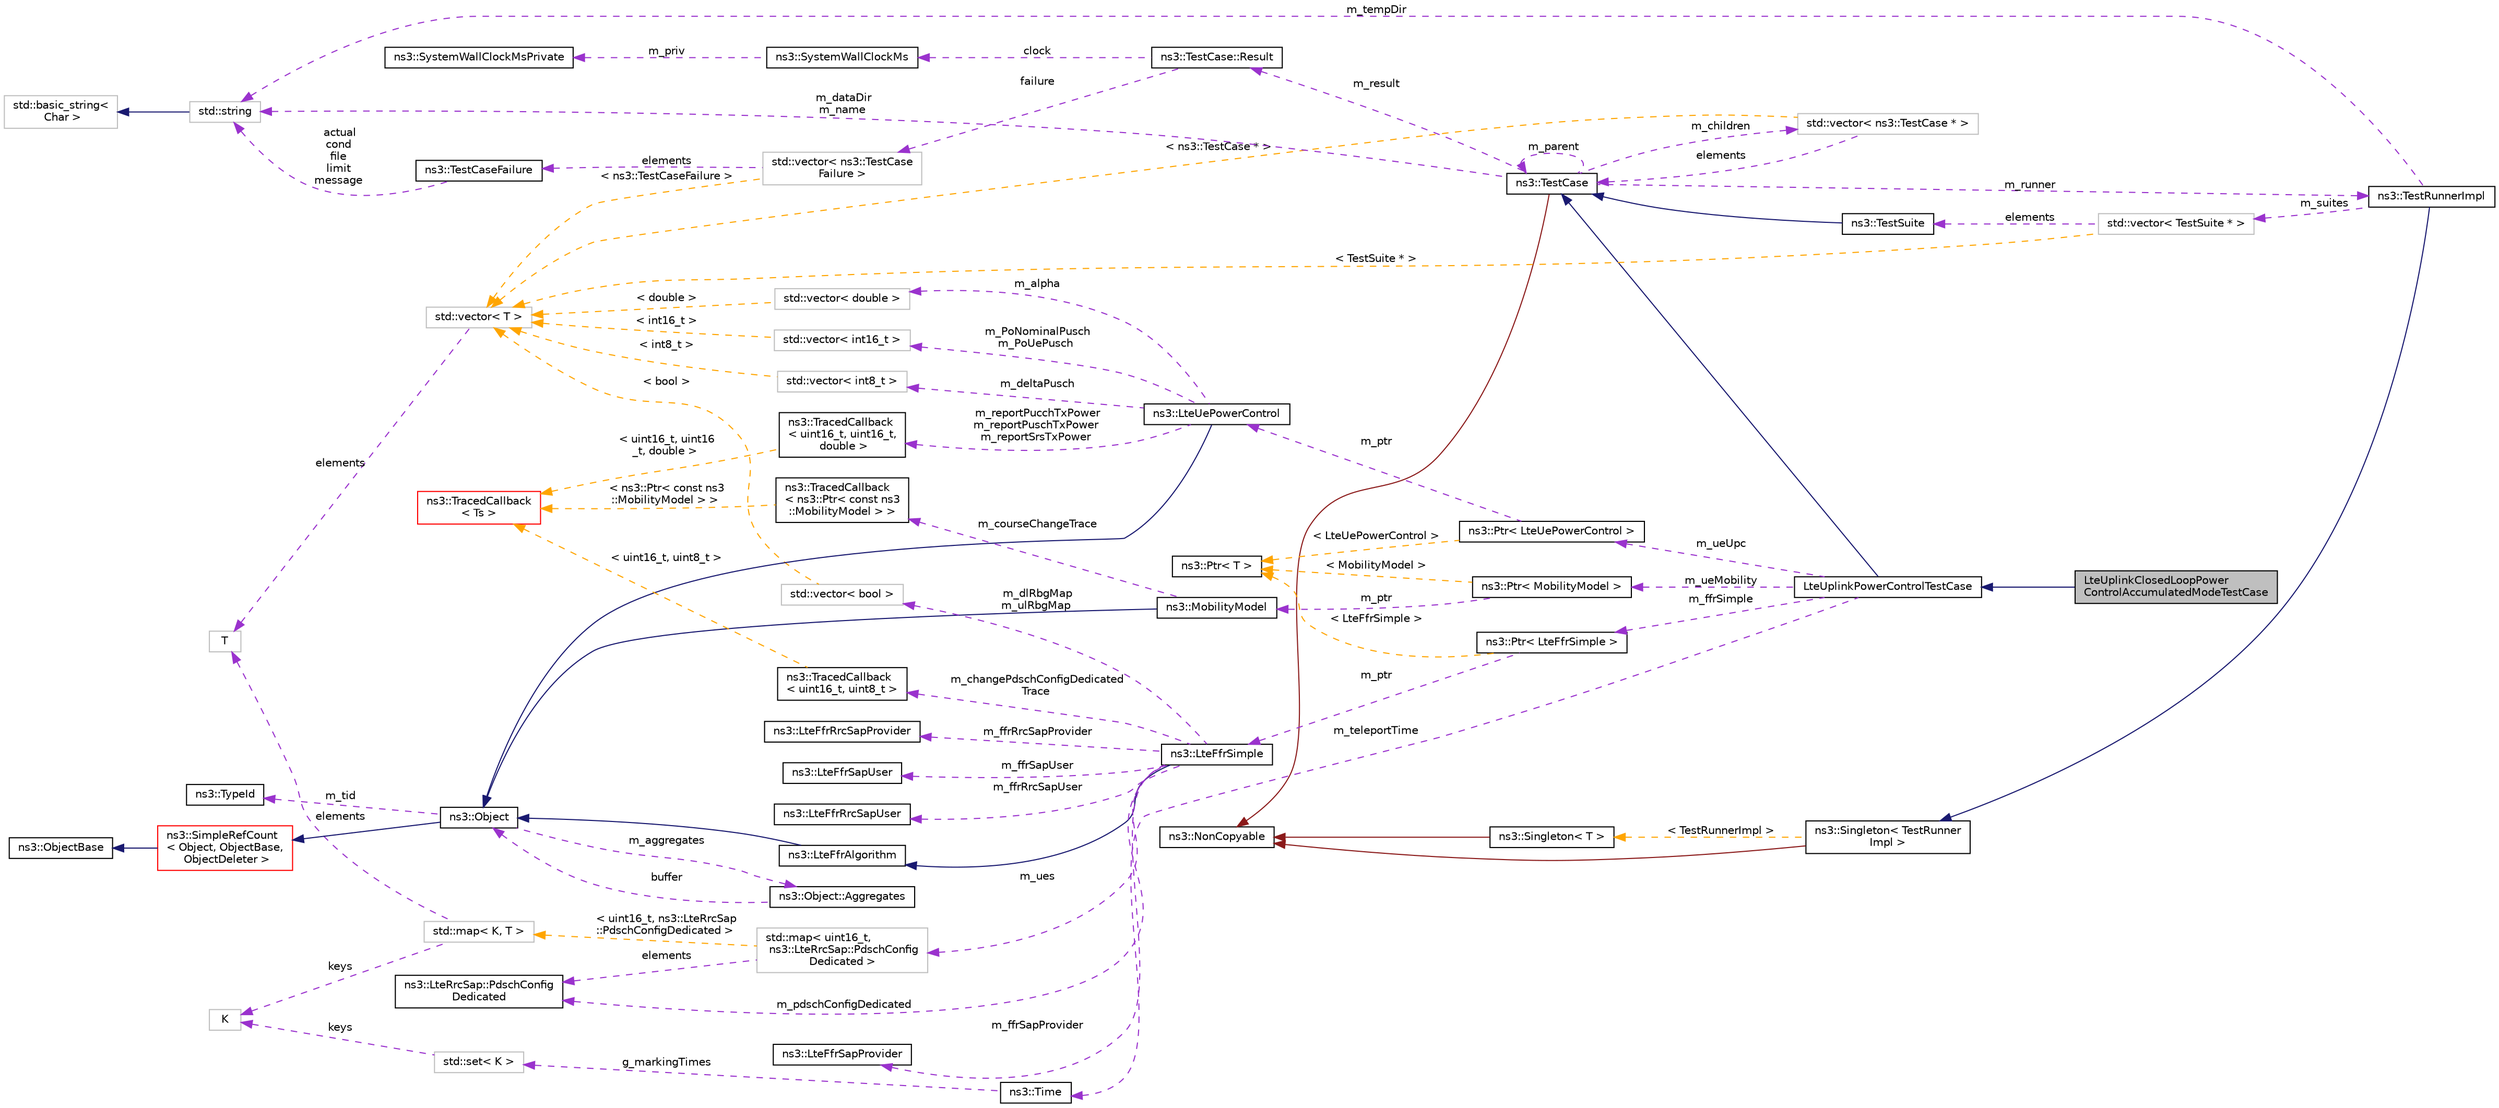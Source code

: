 digraph "LteUplinkClosedLoopPowerControlAccumulatedModeTestCase"
{
 // LATEX_PDF_SIZE
  edge [fontname="Helvetica",fontsize="10",labelfontname="Helvetica",labelfontsize="10"];
  node [fontname="Helvetica",fontsize="10",shape=record];
  rankdir="LR";
  Node1 [label="LteUplinkClosedLoopPower\lControlAccumulatedModeTestCase",height=0.2,width=0.4,color="black", fillcolor="grey75", style="filled", fontcolor="black",tooltip="Lte Uplink Closed Loop Power Control Accumulated Mode Test Case."];
  Node2 -> Node1 [dir="back",color="midnightblue",fontsize="10",style="solid",fontname="Helvetica"];
  Node2 [label="LteUplinkPowerControlTestCase",height=0.2,width=0.4,color="black", fillcolor="white", style="filled",URL="$class_lte_uplink_power_control_test_case.html",tooltip="Lte Uplink Power Control Test Case."];
  Node3 -> Node2 [dir="back",color="midnightblue",fontsize="10",style="solid",fontname="Helvetica"];
  Node3 [label="ns3::TestCase",height=0.2,width=0.4,color="black", fillcolor="white", style="filled",URL="$classns3_1_1_test_case.html",tooltip="encapsulates test code"];
  Node4 -> Node3 [dir="back",color="firebrick4",fontsize="10",style="solid",fontname="Helvetica"];
  Node4 [label="ns3::NonCopyable",height=0.2,width=0.4,color="black", fillcolor="white", style="filled",URL="$classns3_1_1_non_copyable.html",tooltip="A base class for (non-Singleton) objects which shouldn't be copied."];
  Node5 -> Node3 [dir="back",color="darkorchid3",fontsize="10",style="dashed",label=" m_children" ,fontname="Helvetica"];
  Node5 [label="std::vector\< ns3::TestCase * \>",height=0.2,width=0.4,color="grey75", fillcolor="white", style="filled",tooltip=" "];
  Node3 -> Node5 [dir="back",color="darkorchid3",fontsize="10",style="dashed",label=" elements" ,fontname="Helvetica"];
  Node6 -> Node5 [dir="back",color="orange",fontsize="10",style="dashed",label=" \< ns3::TestCase * \>" ,fontname="Helvetica"];
  Node6 [label="std::vector\< T \>",height=0.2,width=0.4,color="grey75", fillcolor="white", style="filled",tooltip=" "];
  Node7 -> Node6 [dir="back",color="darkorchid3",fontsize="10",style="dashed",label=" elements" ,fontname="Helvetica"];
  Node7 [label="T",height=0.2,width=0.4,color="grey75", fillcolor="white", style="filled",tooltip=" "];
  Node8 -> Node3 [dir="back",color="darkorchid3",fontsize="10",style="dashed",label=" m_dataDir\nm_name" ,fontname="Helvetica"];
  Node8 [label="std::string",height=0.2,width=0.4,color="grey75", fillcolor="white", style="filled",tooltip=" "];
  Node9 -> Node8 [dir="back",color="midnightblue",fontsize="10",style="solid",fontname="Helvetica"];
  Node9 [label="std::basic_string\<\l Char \>",height=0.2,width=0.4,color="grey75", fillcolor="white", style="filled",tooltip=" "];
  Node10 -> Node3 [dir="back",color="darkorchid3",fontsize="10",style="dashed",label=" m_runner" ,fontname="Helvetica"];
  Node10 [label="ns3::TestRunnerImpl",height=0.2,width=0.4,color="black", fillcolor="white", style="filled",URL="$classns3_1_1_test_runner_impl.html",tooltip="Container for all tests."];
  Node11 -> Node10 [dir="back",color="midnightblue",fontsize="10",style="solid",fontname="Helvetica"];
  Node11 [label="ns3::Singleton\< TestRunner\lImpl \>",height=0.2,width=0.4,color="black", fillcolor="white", style="filled",URL="$classns3_1_1_singleton.html",tooltip=" "];
  Node4 -> Node11 [dir="back",color="firebrick4",fontsize="10",style="solid",fontname="Helvetica"];
  Node12 -> Node11 [dir="back",color="orange",fontsize="10",style="dashed",label=" \< TestRunnerImpl \>" ,fontname="Helvetica"];
  Node12 [label="ns3::Singleton\< T \>",height=0.2,width=0.4,color="black", fillcolor="white", style="filled",URL="$classns3_1_1_singleton.html",tooltip="A template singleton."];
  Node4 -> Node12 [dir="back",color="firebrick4",fontsize="10",style="solid",fontname="Helvetica"];
  Node13 -> Node10 [dir="back",color="darkorchid3",fontsize="10",style="dashed",label=" m_suites" ,fontname="Helvetica"];
  Node13 [label="std::vector\< TestSuite * \>",height=0.2,width=0.4,color="grey75", fillcolor="white", style="filled",tooltip=" "];
  Node14 -> Node13 [dir="back",color="darkorchid3",fontsize="10",style="dashed",label=" elements" ,fontname="Helvetica"];
  Node14 [label="ns3::TestSuite",height=0.2,width=0.4,color="black", fillcolor="white", style="filled",URL="$classns3_1_1_test_suite.html",tooltip="A suite of tests to run."];
  Node3 -> Node14 [dir="back",color="midnightblue",fontsize="10",style="solid",fontname="Helvetica"];
  Node6 -> Node13 [dir="back",color="orange",fontsize="10",style="dashed",label=" \< TestSuite * \>" ,fontname="Helvetica"];
  Node8 -> Node10 [dir="back",color="darkorchid3",fontsize="10",style="dashed",label=" m_tempDir" ,fontname="Helvetica"];
  Node3 -> Node3 [dir="back",color="darkorchid3",fontsize="10",style="dashed",label=" m_parent" ,fontname="Helvetica"];
  Node15 -> Node3 [dir="back",color="darkorchid3",fontsize="10",style="dashed",label=" m_result" ,fontname="Helvetica"];
  Node15 [label="ns3::TestCase::Result",height=0.2,width=0.4,color="black", fillcolor="white", style="filled",URL="$structns3_1_1_test_case_1_1_result.html",tooltip="Container for results from a TestCase."];
  Node16 -> Node15 [dir="back",color="darkorchid3",fontsize="10",style="dashed",label=" failure" ,fontname="Helvetica"];
  Node16 [label="std::vector\< ns3::TestCase\lFailure \>",height=0.2,width=0.4,color="grey75", fillcolor="white", style="filled",tooltip=" "];
  Node17 -> Node16 [dir="back",color="darkorchid3",fontsize="10",style="dashed",label=" elements" ,fontname="Helvetica"];
  Node17 [label="ns3::TestCaseFailure",height=0.2,width=0.4,color="black", fillcolor="white", style="filled",URL="$structns3_1_1_test_case_failure.html",tooltip="Container for details of a test failure."];
  Node8 -> Node17 [dir="back",color="darkorchid3",fontsize="10",style="dashed",label=" actual\ncond\nfile\nlimit\nmessage" ,fontname="Helvetica"];
  Node6 -> Node16 [dir="back",color="orange",fontsize="10",style="dashed",label=" \< ns3::TestCaseFailure \>" ,fontname="Helvetica"];
  Node18 -> Node15 [dir="back",color="darkorchid3",fontsize="10",style="dashed",label=" clock" ,fontname="Helvetica"];
  Node18 [label="ns3::SystemWallClockMs",height=0.2,width=0.4,color="black", fillcolor="white", style="filled",URL="$classns3_1_1_system_wall_clock_ms.html",tooltip="Measure elapsed wall clock time in milliseconds."];
  Node19 -> Node18 [dir="back",color="darkorchid3",fontsize="10",style="dashed",label=" m_priv" ,fontname="Helvetica"];
  Node19 [label="ns3::SystemWallClockMsPrivate",height=0.2,width=0.4,color="black", fillcolor="white", style="filled",URL="$classns3_1_1_system_wall_clock_ms_private.html",tooltip="System-dependent implementation for SystemWallClockMs."];
  Node20 -> Node2 [dir="back",color="darkorchid3",fontsize="10",style="dashed",label=" m_ueUpc" ,fontname="Helvetica"];
  Node20 [label="ns3::Ptr\< LteUePowerControl \>",height=0.2,width=0.4,color="black", fillcolor="white", style="filled",URL="$classns3_1_1_ptr.html",tooltip=" "];
  Node21 -> Node20 [dir="back",color="darkorchid3",fontsize="10",style="dashed",label=" m_ptr" ,fontname="Helvetica"];
  Node21 [label="ns3::LteUePowerControl",height=0.2,width=0.4,color="black", fillcolor="white", style="filled",URL="$classns3_1_1_lte_ue_power_control.html",tooltip="This class realizes Uplink Power Control functionality."];
  Node22 -> Node21 [dir="back",color="midnightblue",fontsize="10",style="solid",fontname="Helvetica"];
  Node22 [label="ns3::Object",height=0.2,width=0.4,color="black", fillcolor="white", style="filled",URL="$classns3_1_1_object.html",tooltip="A base class which provides memory management and object aggregation."];
  Node23 -> Node22 [dir="back",color="midnightblue",fontsize="10",style="solid",fontname="Helvetica"];
  Node23 [label="ns3::SimpleRefCount\l\< Object, ObjectBase,\l ObjectDeleter \>",height=0.2,width=0.4,color="red", fillcolor="white", style="filled",URL="$classns3_1_1_simple_ref_count.html",tooltip=" "];
  Node24 -> Node23 [dir="back",color="midnightblue",fontsize="10",style="solid",fontname="Helvetica"];
  Node24 [label="ns3::ObjectBase",height=0.2,width=0.4,color="black", fillcolor="white", style="filled",URL="$classns3_1_1_object_base.html",tooltip="Anchor the ns-3 type and attribute system."];
  Node27 -> Node22 [dir="back",color="darkorchid3",fontsize="10",style="dashed",label=" m_tid" ,fontname="Helvetica"];
  Node27 [label="ns3::TypeId",height=0.2,width=0.4,color="black", fillcolor="white", style="filled",URL="$classns3_1_1_type_id.html",tooltip="a unique identifier for an interface."];
  Node28 -> Node22 [dir="back",color="darkorchid3",fontsize="10",style="dashed",label=" m_aggregates" ,fontname="Helvetica"];
  Node28 [label="ns3::Object::Aggregates",height=0.2,width=0.4,color="black", fillcolor="white", style="filled",URL="$structns3_1_1_object_1_1_aggregates.html",tooltip="The list of Objects aggregated to this one."];
  Node22 -> Node28 [dir="back",color="darkorchid3",fontsize="10",style="dashed",label=" buffer" ,fontname="Helvetica"];
  Node29 -> Node21 [dir="back",color="darkorchid3",fontsize="10",style="dashed",label=" m_reportPucchTxPower\nm_reportPuschTxPower\nm_reportSrsTxPower" ,fontname="Helvetica"];
  Node29 [label="ns3::TracedCallback\l\< uint16_t, uint16_t,\l double \>",height=0.2,width=0.4,color="black", fillcolor="white", style="filled",URL="$classns3_1_1_traced_callback.html",tooltip=" "];
  Node30 -> Node29 [dir="back",color="orange",fontsize="10",style="dashed",label=" \< uint16_t, uint16\l_t, double \>" ,fontname="Helvetica"];
  Node30 [label="ns3::TracedCallback\l\< Ts \>",height=0.2,width=0.4,color="red", fillcolor="white", style="filled",URL="$classns3_1_1_traced_callback.html",tooltip="Forward calls to a chain of Callback."];
  Node40 -> Node21 [dir="back",color="darkorchid3",fontsize="10",style="dashed",label=" m_deltaPusch" ,fontname="Helvetica"];
  Node40 [label="std::vector\< int8_t \>",height=0.2,width=0.4,color="grey75", fillcolor="white", style="filled",tooltip=" "];
  Node6 -> Node40 [dir="back",color="orange",fontsize="10",style="dashed",label=" \< int8_t \>" ,fontname="Helvetica"];
  Node41 -> Node21 [dir="back",color="darkorchid3",fontsize="10",style="dashed",label=" m_PoNominalPusch\nm_PoUePusch" ,fontname="Helvetica"];
  Node41 [label="std::vector\< int16_t \>",height=0.2,width=0.4,color="grey75", fillcolor="white", style="filled",tooltip=" "];
  Node6 -> Node41 [dir="back",color="orange",fontsize="10",style="dashed",label=" \< int16_t \>" ,fontname="Helvetica"];
  Node42 -> Node21 [dir="back",color="darkorchid3",fontsize="10",style="dashed",label=" m_alpha" ,fontname="Helvetica"];
  Node42 [label="std::vector\< double \>",height=0.2,width=0.4,color="grey75", fillcolor="white", style="filled",tooltip=" "];
  Node6 -> Node42 [dir="back",color="orange",fontsize="10",style="dashed",label=" \< double \>" ,fontname="Helvetica"];
  Node37 -> Node20 [dir="back",color="orange",fontsize="10",style="dashed",label=" \< LteUePowerControl \>" ,fontname="Helvetica"];
  Node37 [label="ns3::Ptr\< T \>",height=0.2,width=0.4,color="black", fillcolor="white", style="filled",URL="$classns3_1_1_ptr.html",tooltip="Smart pointer class similar to boost::intrusive_ptr."];
  Node43 -> Node2 [dir="back",color="darkorchid3",fontsize="10",style="dashed",label=" m_ffrSimple" ,fontname="Helvetica"];
  Node43 [label="ns3::Ptr\< LteFfrSimple \>",height=0.2,width=0.4,color="black", fillcolor="white", style="filled",URL="$classns3_1_1_ptr.html",tooltip=" "];
  Node44 -> Node43 [dir="back",color="darkorchid3",fontsize="10",style="dashed",label=" m_ptr" ,fontname="Helvetica"];
  Node44 [label="ns3::LteFfrSimple",height=0.2,width=0.4,color="black", fillcolor="white", style="filled",URL="$classns3_1_1_lte_ffr_simple.html",tooltip="Simple Frequency Reuse algorithm implementation which uses only 1 sub-band."];
  Node45 -> Node44 [dir="back",color="midnightblue",fontsize="10",style="solid",fontname="Helvetica"];
  Node45 [label="ns3::LteFfrAlgorithm",height=0.2,width=0.4,color="black", fillcolor="white", style="filled",URL="$classns3_1_1_lte_ffr_algorithm.html",tooltip="The abstract base class of a Frequency Reuse algorithm."];
  Node22 -> Node45 [dir="back",color="midnightblue",fontsize="10",style="solid",fontname="Helvetica"];
  Node46 -> Node44 [dir="back",color="darkorchid3",fontsize="10",style="dashed",label=" m_ffrSapUser" ,fontname="Helvetica"];
  Node46 [label="ns3::LteFfrSapUser",height=0.2,width=0.4,color="black", fillcolor="white", style="filled",URL="$classns3_1_1_lte_ffr_sap_user.html",tooltip="Service Access Point (SAP) offered by the eNodeB RRC instance to the Frequency Reuse algorithm instan..."];
  Node47 -> Node44 [dir="back",color="darkorchid3",fontsize="10",style="dashed",label=" m_pdschConfigDedicated" ,fontname="Helvetica"];
  Node47 [label="ns3::LteRrcSap::PdschConfig\lDedicated",height=0.2,width=0.4,color="black", fillcolor="white", style="filled",URL="$structns3_1_1_lte_rrc_sap_1_1_pdsch_config_dedicated.html",tooltip="PdschConfigDedicated structure."];
  Node48 -> Node44 [dir="back",color="darkorchid3",fontsize="10",style="dashed",label=" m_ffrSapProvider" ,fontname="Helvetica"];
  Node48 [label="ns3::LteFfrSapProvider",height=0.2,width=0.4,color="black", fillcolor="white", style="filled",URL="$classns3_1_1_lte_ffr_sap_provider.html",tooltip="Service Access Point (SAP) offered by the Frequency Reuse algorithm instance to the MAC Scheduler ins..."];
  Node49 -> Node44 [dir="back",color="darkorchid3",fontsize="10",style="dashed",label=" m_ffrRrcSapProvider" ,fontname="Helvetica"];
  Node49 [label="ns3::LteFfrRrcSapProvider",height=0.2,width=0.4,color="black", fillcolor="white", style="filled",URL="$classns3_1_1_lte_ffr_rrc_sap_provider.html",tooltip="Service Access Point (SAP) offered by the Frequency Reuse algorithm instance to the eNodeB RRC instan..."];
  Node50 -> Node44 [dir="back",color="darkorchid3",fontsize="10",style="dashed",label=" m_ues" ,fontname="Helvetica"];
  Node50 [label="std::map\< uint16_t,\l ns3::LteRrcSap::PdschConfig\lDedicated \>",height=0.2,width=0.4,color="grey75", fillcolor="white", style="filled",tooltip=" "];
  Node47 -> Node50 [dir="back",color="darkorchid3",fontsize="10",style="dashed",label=" elements" ,fontname="Helvetica"];
  Node51 -> Node50 [dir="back",color="orange",fontsize="10",style="dashed",label=" \< uint16_t, ns3::LteRrcSap\l::PdschConfigDedicated \>" ,fontname="Helvetica"];
  Node51 [label="std::map\< K, T \>",height=0.2,width=0.4,color="grey75", fillcolor="white", style="filled",tooltip=" "];
  Node52 -> Node51 [dir="back",color="darkorchid3",fontsize="10",style="dashed",label=" keys" ,fontname="Helvetica"];
  Node52 [label="K",height=0.2,width=0.4,color="grey75", fillcolor="white", style="filled",tooltip=" "];
  Node7 -> Node51 [dir="back",color="darkorchid3",fontsize="10",style="dashed",label=" elements" ,fontname="Helvetica"];
  Node53 -> Node44 [dir="back",color="darkorchid3",fontsize="10",style="dashed",label=" m_ffrRrcSapUser" ,fontname="Helvetica"];
  Node53 [label="ns3::LteFfrRrcSapUser",height=0.2,width=0.4,color="black", fillcolor="white", style="filled",URL="$classns3_1_1_lte_ffr_rrc_sap_user.html",tooltip="Service Access Point (SAP) offered by the eNodeB RRC instance to the Frequency Reuse algorithm instan..."];
  Node54 -> Node44 [dir="back",color="darkorchid3",fontsize="10",style="dashed",label=" m_changePdschConfigDedicated\lTrace" ,fontname="Helvetica"];
  Node54 [label="ns3::TracedCallback\l\< uint16_t, uint8_t \>",height=0.2,width=0.4,color="black", fillcolor="white", style="filled",URL="$classns3_1_1_traced_callback.html",tooltip=" "];
  Node30 -> Node54 [dir="back",color="orange",fontsize="10",style="dashed",label=" \< uint16_t, uint8_t \>" ,fontname="Helvetica"];
  Node55 -> Node44 [dir="back",color="darkorchid3",fontsize="10",style="dashed",label=" m_dlRbgMap\nm_ulRbgMap" ,fontname="Helvetica"];
  Node55 [label="std::vector\< bool \>",height=0.2,width=0.4,color="grey75", fillcolor="white", style="filled",tooltip=" "];
  Node6 -> Node55 [dir="back",color="orange",fontsize="10",style="dashed",label=" \< bool \>" ,fontname="Helvetica"];
  Node37 -> Node43 [dir="back",color="orange",fontsize="10",style="dashed",label=" \< LteFfrSimple \>" ,fontname="Helvetica"];
  Node56 -> Node2 [dir="back",color="darkorchid3",fontsize="10",style="dashed",label=" m_teleportTime" ,fontname="Helvetica"];
  Node56 [label="ns3::Time",height=0.2,width=0.4,color="black", fillcolor="white", style="filled",URL="$classns3_1_1_time.html",tooltip="Simulation virtual time values and global simulation resolution."];
  Node57 -> Node56 [dir="back",color="darkorchid3",fontsize="10",style="dashed",label=" g_markingTimes" ,fontname="Helvetica"];
  Node57 [label="std::set\< K \>",height=0.2,width=0.4,color="grey75", fillcolor="white", style="filled",tooltip=" "];
  Node52 -> Node57 [dir="back",color="darkorchid3",fontsize="10",style="dashed",label=" keys" ,fontname="Helvetica"];
  Node58 -> Node2 [dir="back",color="darkorchid3",fontsize="10",style="dashed",label=" m_ueMobility" ,fontname="Helvetica"];
  Node58 [label="ns3::Ptr\< MobilityModel \>",height=0.2,width=0.4,color="black", fillcolor="white", style="filled",URL="$classns3_1_1_ptr.html",tooltip=" "];
  Node59 -> Node58 [dir="back",color="darkorchid3",fontsize="10",style="dashed",label=" m_ptr" ,fontname="Helvetica"];
  Node59 [label="ns3::MobilityModel",height=0.2,width=0.4,color="black", fillcolor="white", style="filled",URL="$classns3_1_1_mobility_model.html",tooltip="Keep track of the current position and velocity of an object."];
  Node22 -> Node59 [dir="back",color="midnightblue",fontsize="10",style="solid",fontname="Helvetica"];
  Node60 -> Node59 [dir="back",color="darkorchid3",fontsize="10",style="dashed",label=" m_courseChangeTrace" ,fontname="Helvetica"];
  Node60 [label="ns3::TracedCallback\l\< ns3::Ptr\< const ns3\l::MobilityModel \> \>",height=0.2,width=0.4,color="black", fillcolor="white", style="filled",URL="$classns3_1_1_traced_callback.html",tooltip=" "];
  Node30 -> Node60 [dir="back",color="orange",fontsize="10",style="dashed",label=" \< ns3::Ptr\< const ns3\l::MobilityModel \> \>" ,fontname="Helvetica"];
  Node37 -> Node58 [dir="back",color="orange",fontsize="10",style="dashed",label=" \< MobilityModel \>" ,fontname="Helvetica"];
}

